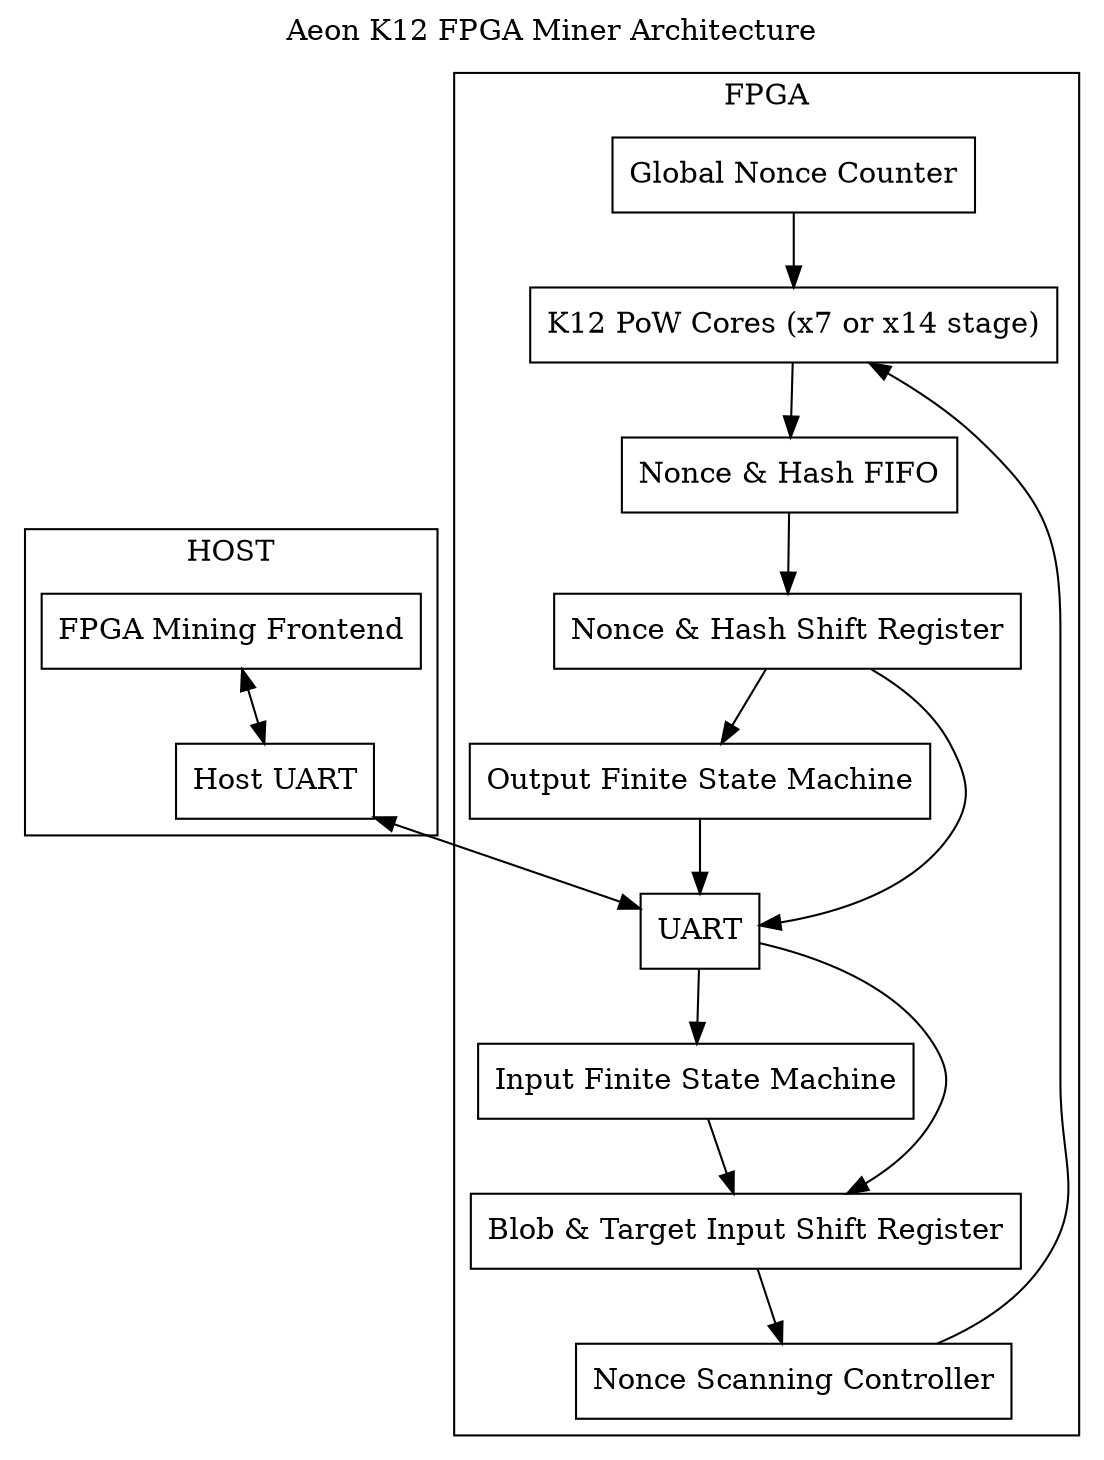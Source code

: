 digraph "Aeon K12 FPGA Miner Architecture"
{
	labelloc="t";
	label="Aeon K12 FPGA Miner Architecture";
	rankdir=TD
	node [shape=box]
	pow [label="K12 PoW Cores (x7 or x14 stage)"]
	nsc [label="Nonce Scanning Controller"]
	ifsm [label="Input Finite State Machine"]
	ofsm [label="Output Finite State Machine"]
	uart [label="UART"]
	fifo [label="Nonce & Hash FIFO"]
	bisr [label="Blob & Target Input Shift Register"]
	nhsr [label="Nonce & Hash Shift Register"]
	gctr [label="Global Nonce Counter"]

	frontend [label="FPGA Mining Frontend"]
	host_uart [label="Host UART"]

	subgraph cluster_fpga {
		label = "FPGA";

		uart -> ifsm
		ofsm -> uart
		ifsm -> bisr
		uart -> bisr
		bisr -> nsc
		nsc -> pow
		pow -> fifo
		fifo -> nhsr
		nhsr -> ofsm
		nhsr -> uart
		gctr -> pow
	}
	subgraph cluster_host {
		label = "HOST";

		frontend -> host_uart [dir=both]
		host_uart -> uart [dir=both]
	}
}
